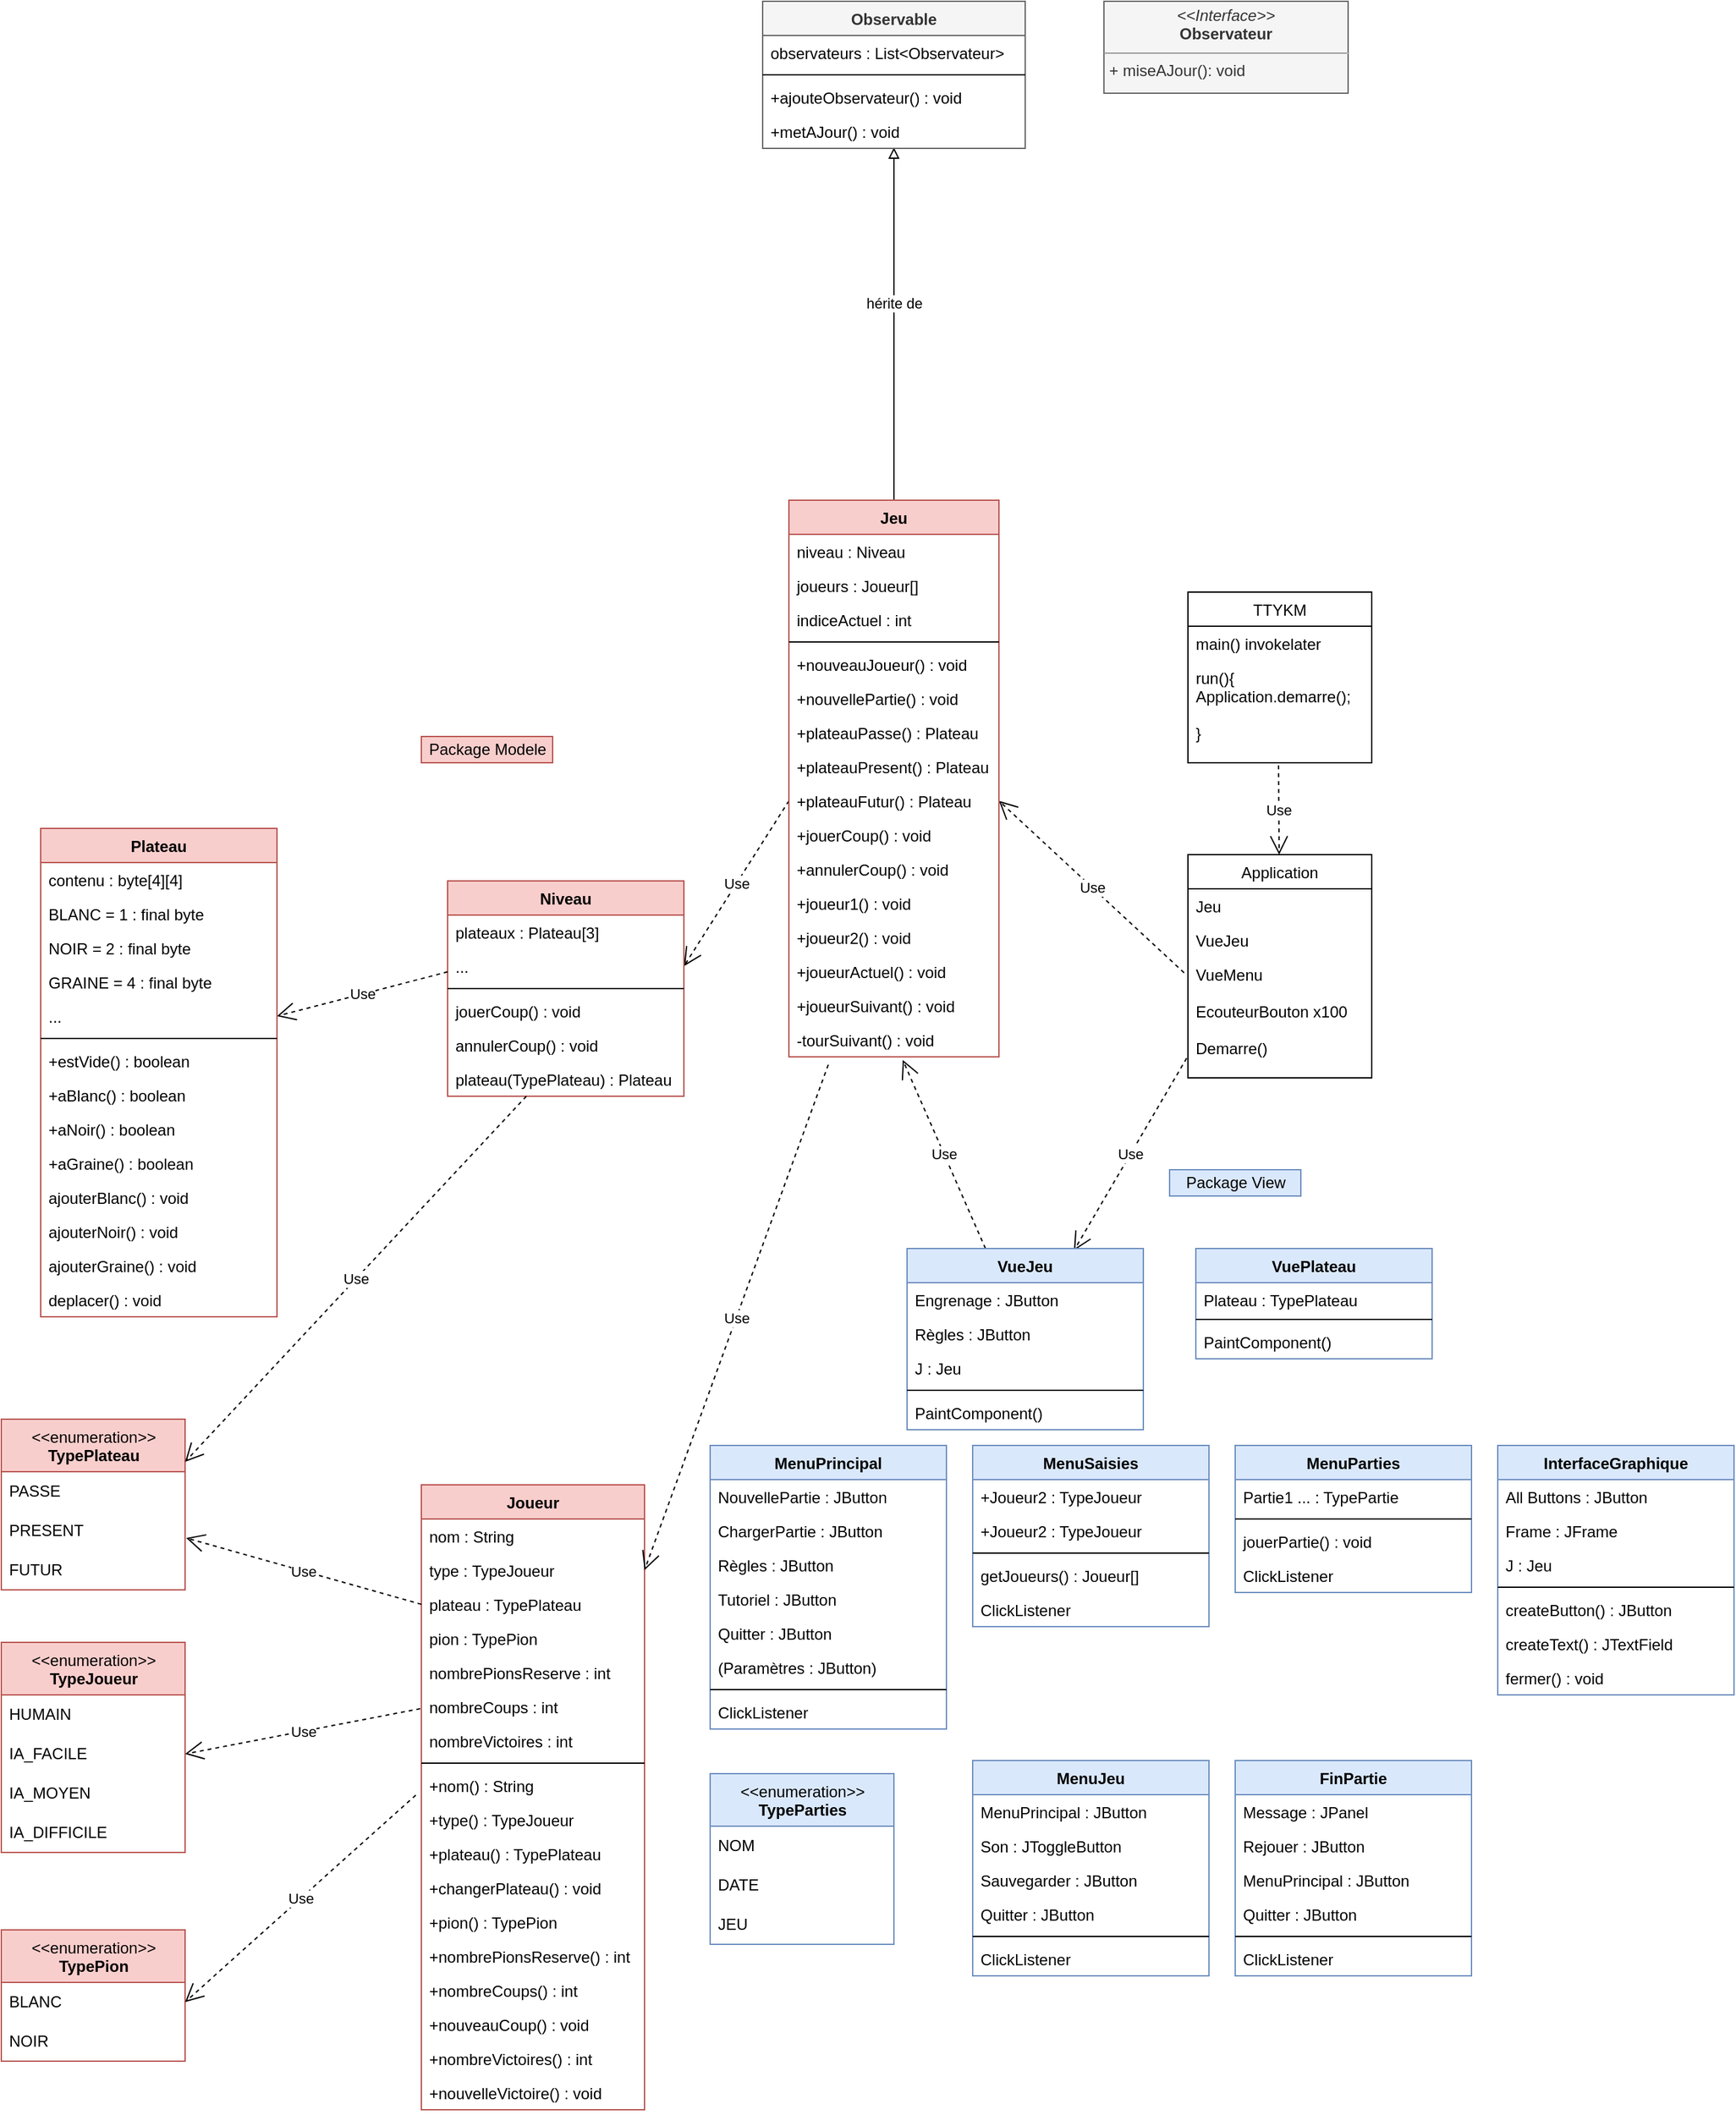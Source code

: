 <mxfile version="18.0.0"><diagram id="j972vov2_iMdBiqsfXoL" name="Page-1"><mxGraphModel dx="2249" dy="1930" grid="1" gridSize="10" guides="1" tooltips="1" connect="1" arrows="1" fold="1" page="1" pageScale="1" pageWidth="827" pageHeight="1169" math="0" shadow="0"><root><mxCell id="0"/><mxCell id="1" parent="0"/><mxCell id="2VW41L5dU2ifAOnHK4PD-1" value="TTYKM" style="swimlane;fontStyle=0;childLayout=stackLayout;horizontal=1;startSize=26;fillColor=none;horizontalStack=0;resizeParent=1;resizeParentMax=0;resizeLast=0;collapsible=1;marginBottom=0;" vertex="1" parent="1"><mxGeometry x="344" y="50" width="140" height="130" as="geometry"/></mxCell><mxCell id="2VW41L5dU2ifAOnHK4PD-2" value="main() invokelater" style="text;strokeColor=none;fillColor=none;align=left;verticalAlign=top;spacingLeft=4;spacingRight=4;overflow=hidden;rotatable=0;points=[[0,0.5],[1,0.5]];portConstraint=eastwest;" vertex="1" parent="2VW41L5dU2ifAOnHK4PD-1"><mxGeometry y="26" width="140" height="26" as="geometry"/></mxCell><mxCell id="2VW41L5dU2ifAOnHK4PD-3" value="run(){&#xA;Application.demarre();&#xA;&#xA;}" style="text;strokeColor=none;fillColor=none;align=left;verticalAlign=top;spacingLeft=4;spacingRight=4;overflow=hidden;rotatable=0;points=[[0,0.5],[1,0.5]];portConstraint=eastwest;" vertex="1" parent="2VW41L5dU2ifAOnHK4PD-1"><mxGeometry y="52" width="140" height="78" as="geometry"/></mxCell><mxCell id="2VW41L5dU2ifAOnHK4PD-4" value="Use" style="endArrow=open;endSize=12;dashed=1;html=1;rounded=0;exitX=0.493;exitY=1.026;exitDx=0;exitDy=0;exitPerimeter=0;" edge="1" parent="1" source="2VW41L5dU2ifAOnHK4PD-3" target="2VW41L5dU2ifAOnHK4PD-5"><mxGeometry width="160" relative="1" as="geometry"><mxPoint x="330" y="400" as="sourcePoint"/><mxPoint x="413" y="240" as="targetPoint"/></mxGeometry></mxCell><mxCell id="2VW41L5dU2ifAOnHK4PD-5" value="Application" style="swimlane;fontStyle=0;childLayout=stackLayout;horizontal=1;startSize=26;fillColor=none;horizontalStack=0;resizeParent=1;resizeParentMax=0;resizeLast=0;collapsible=1;marginBottom=0;" vertex="1" parent="1"><mxGeometry x="344" y="250" width="140" height="170" as="geometry"/></mxCell><mxCell id="2VW41L5dU2ifAOnHK4PD-6" value="Jeu" style="text;strokeColor=none;fillColor=none;align=left;verticalAlign=top;spacingLeft=4;spacingRight=4;overflow=hidden;rotatable=0;points=[[0,0.5],[1,0.5]];portConstraint=eastwest;" vertex="1" parent="2VW41L5dU2ifAOnHK4PD-5"><mxGeometry y="26" width="140" height="26" as="geometry"/></mxCell><mxCell id="2VW41L5dU2ifAOnHK4PD-7" value="VueJeu" style="text;strokeColor=none;fillColor=none;align=left;verticalAlign=top;spacingLeft=4;spacingRight=4;overflow=hidden;rotatable=0;points=[[0,0.5],[1,0.5]];portConstraint=eastwest;" vertex="1" parent="2VW41L5dU2ifAOnHK4PD-5"><mxGeometry y="52" width="140" height="26" as="geometry"/></mxCell><mxCell id="2VW41L5dU2ifAOnHK4PD-8" value="VueMenu&#xA;&#xA;EcouteurBouton x100&#xA;&#xA;Demarre()&#xA;" style="text;strokeColor=none;fillColor=none;align=left;verticalAlign=top;spacingLeft=4;spacingRight=4;overflow=hidden;rotatable=0;points=[[0,0.5],[1,0.5]];portConstraint=eastwest;" vertex="1" parent="2VW41L5dU2ifAOnHK4PD-5"><mxGeometry y="78" width="140" height="92" as="geometry"/></mxCell><mxCell id="2VW41L5dU2ifAOnHK4PD-9" value="Use" style="endArrow=open;endSize=12;dashed=1;html=1;rounded=0;exitX=-0.021;exitY=0.13;exitDx=0;exitDy=0;exitPerimeter=0;entryX=1;entryY=0.5;entryDx=0;entryDy=0;" edge="1" parent="1" source="2VW41L5dU2ifAOnHK4PD-8" target="2VW41L5dU2ifAOnHK4PD-42"><mxGeometry width="160" relative="1" as="geometry"><mxPoint x="330" y="400" as="sourcePoint"/><mxPoint x="210" y="331.512" as="targetPoint"/></mxGeometry></mxCell><mxCell id="2VW41L5dU2ifAOnHK4PD-14" value="Use" style="endArrow=open;endSize=12;dashed=1;html=1;rounded=0;exitX=-0.007;exitY=0.837;exitDx=0;exitDy=0;exitPerimeter=0;entryX=0.706;entryY=0.012;entryDx=0;entryDy=0;entryPerimeter=0;" edge="1" parent="1" source="2VW41L5dU2ifAOnHK4PD-8" target="2VW41L5dU2ifAOnHK4PD-109"><mxGeometry width="160" relative="1" as="geometry"><mxPoint x="330" y="430" as="sourcePoint"/><mxPoint x="270" y="580" as="targetPoint"/></mxGeometry></mxCell><mxCell id="2VW41L5dU2ifAOnHK4PD-15" value="Use" style="endArrow=open;endSize=12;dashed=1;html=1;rounded=0;entryX=0.542;entryY=1.09;entryDx=0;entryDy=0;entryPerimeter=0;" edge="1" parent="1" source="2VW41L5dU2ifAOnHK4PD-109" target="2VW41L5dU2ifAOnHK4PD-49"><mxGeometry width="160" relative="1" as="geometry"><mxPoint x="200" y="580" as="sourcePoint"/><mxPoint x="140.98" y="436.068" as="targetPoint"/></mxGeometry></mxCell><mxCell id="2VW41L5dU2ifAOnHK4PD-23" value="Use" style="endArrow=open;endSize=12;dashed=1;html=1;rounded=0;exitX=0;exitY=0.5;exitDx=0;exitDy=0;entryX=1;entryY=0.5;entryDx=0;entryDy=0;" edge="1" parent="1" source="2VW41L5dU2ifAOnHK4PD-42" target="2VW41L5dU2ifAOnHK4PD-26"><mxGeometry width="160" relative="1" as="geometry"><mxPoint x="70.0" y="339.41" as="sourcePoint"/><mxPoint x="-61.06" y="339.436" as="targetPoint"/></mxGeometry></mxCell><mxCell id="2VW41L5dU2ifAOnHK4PD-24" value="Niveau" style="swimlane;fontStyle=1;align=center;verticalAlign=top;childLayout=stackLayout;horizontal=1;startSize=26;horizontalStack=0;resizeParent=1;resizeParentMax=0;resizeLast=0;collapsible=1;marginBottom=0;fillColor=#f8cecc;strokeColor=#b85450;" vertex="1" parent="1"><mxGeometry x="-220" y="270" width="180" height="164" as="geometry"/></mxCell><mxCell id="2VW41L5dU2ifAOnHK4PD-25" value="plateaux : Plateau[3]" style="text;strokeColor=none;fillColor=none;align=left;verticalAlign=top;spacingLeft=4;spacingRight=4;overflow=hidden;rotatable=0;points=[[0,0.5],[1,0.5]];portConstraint=eastwest;" vertex="1" parent="2VW41L5dU2ifAOnHK4PD-24"><mxGeometry y="26" width="180" height="26" as="geometry"/></mxCell><mxCell id="2VW41L5dU2ifAOnHK4PD-26" value="..." style="text;strokeColor=none;fillColor=none;align=left;verticalAlign=top;spacingLeft=4;spacingRight=4;overflow=hidden;rotatable=0;points=[[0,0.5],[1,0.5]];portConstraint=eastwest;" vertex="1" parent="2VW41L5dU2ifAOnHK4PD-24"><mxGeometry y="52" width="180" height="26" as="geometry"/></mxCell><mxCell id="2VW41L5dU2ifAOnHK4PD-27" value="" style="line;strokeWidth=1;fillColor=none;align=left;verticalAlign=middle;spacingTop=-1;spacingLeft=3;spacingRight=3;rotatable=0;labelPosition=right;points=[];portConstraint=eastwest;" vertex="1" parent="2VW41L5dU2ifAOnHK4PD-24"><mxGeometry y="78" width="180" height="8" as="geometry"/></mxCell><mxCell id="2VW41L5dU2ifAOnHK4PD-28" value="jouerCoup() : void" style="text;strokeColor=none;fillColor=none;align=left;verticalAlign=top;spacingLeft=4;spacingRight=4;overflow=hidden;rotatable=0;points=[[0,0.5],[1,0.5]];portConstraint=eastwest;" vertex="1" parent="2VW41L5dU2ifAOnHK4PD-24"><mxGeometry y="86" width="180" height="26" as="geometry"/></mxCell><mxCell id="2VW41L5dU2ifAOnHK4PD-29" value="annulerCoup() : void" style="text;strokeColor=none;fillColor=none;align=left;verticalAlign=top;spacingLeft=4;spacingRight=4;overflow=hidden;rotatable=0;points=[[0,0.5],[1,0.5]];portConstraint=eastwest;" vertex="1" parent="2VW41L5dU2ifAOnHK4PD-24"><mxGeometry y="112" width="180" height="26" as="geometry"/></mxCell><mxCell id="2VW41L5dU2ifAOnHK4PD-30" value="plateau(TypePlateau) : Plateau" style="text;strokeColor=none;fillColor=none;align=left;verticalAlign=top;spacingLeft=4;spacingRight=4;overflow=hidden;rotatable=0;points=[[0,0.5],[1,0.5]];portConstraint=eastwest;" vertex="1" parent="2VW41L5dU2ifAOnHK4PD-24"><mxGeometry y="138" width="180" height="26" as="geometry"/></mxCell><mxCell id="2VW41L5dU2ifAOnHK4PD-31" style="edgeStyle=orthogonalEdgeStyle;rounded=0;orthogonalLoop=1;jettySize=auto;html=1;entryX=0.5;entryY=0.974;entryDx=0;entryDy=0;entryPerimeter=0;endArrow=block;endFill=0;strokeWidth=1;" edge="1" parent="1" source="2VW41L5dU2ifAOnHK4PD-33" target="2VW41L5dU2ifAOnHK4PD-103"><mxGeometry relative="1" as="geometry"/></mxCell><mxCell id="2VW41L5dU2ifAOnHK4PD-32" value="hérite de" style="edgeLabel;html=1;align=center;verticalAlign=middle;resizable=0;points=[];" vertex="1" connectable="0" parent="2VW41L5dU2ifAOnHK4PD-31"><mxGeometry x="0.429" y="-2" relative="1" as="geometry"><mxPoint x="-2" y="42" as="offset"/></mxGeometry></mxCell><mxCell id="2VW41L5dU2ifAOnHK4PD-33" value="Jeu" style="swimlane;fontStyle=1;align=center;verticalAlign=top;childLayout=stackLayout;horizontal=1;startSize=26;horizontalStack=0;resizeParent=1;resizeParentMax=0;resizeLast=0;collapsible=1;marginBottom=0;fillColor=#f8cecc;strokeColor=#b85450;" vertex="1" parent="1"><mxGeometry x="40" y="-20" width="160" height="424" as="geometry"/></mxCell><mxCell id="2VW41L5dU2ifAOnHK4PD-34" value="niveau : Niveau" style="text;strokeColor=none;fillColor=none;align=left;verticalAlign=top;spacingLeft=4;spacingRight=4;overflow=hidden;rotatable=0;points=[[0,0.5],[1,0.5]];portConstraint=eastwest;" vertex="1" parent="2VW41L5dU2ifAOnHK4PD-33"><mxGeometry y="26" width="160" height="26" as="geometry"/></mxCell><mxCell id="2VW41L5dU2ifAOnHK4PD-35" value="joueurs : Joueur[]" style="text;strokeColor=none;fillColor=none;align=left;verticalAlign=top;spacingLeft=4;spacingRight=4;overflow=hidden;rotatable=0;points=[[0,0.5],[1,0.5]];portConstraint=eastwest;" vertex="1" parent="2VW41L5dU2ifAOnHK4PD-33"><mxGeometry y="52" width="160" height="26" as="geometry"/></mxCell><mxCell id="2VW41L5dU2ifAOnHK4PD-36" value="indiceActuel : int" style="text;strokeColor=none;fillColor=none;align=left;verticalAlign=top;spacingLeft=4;spacingRight=4;overflow=hidden;rotatable=0;points=[[0,0.5],[1,0.5]];portConstraint=eastwest;" vertex="1" parent="2VW41L5dU2ifAOnHK4PD-33"><mxGeometry y="78" width="160" height="26" as="geometry"/></mxCell><mxCell id="2VW41L5dU2ifAOnHK4PD-37" value="" style="line;strokeWidth=1;fillColor=none;align=left;verticalAlign=middle;spacingTop=-1;spacingLeft=3;spacingRight=3;rotatable=0;labelPosition=right;points=[];portConstraint=eastwest;" vertex="1" parent="2VW41L5dU2ifAOnHK4PD-33"><mxGeometry y="104" width="160" height="8" as="geometry"/></mxCell><mxCell id="2VW41L5dU2ifAOnHK4PD-38" value="+nouveauJoueur() : void" style="text;strokeColor=none;fillColor=none;align=left;verticalAlign=top;spacingLeft=4;spacingRight=4;overflow=hidden;rotatable=0;points=[[0,0.5],[1,0.5]];portConstraint=eastwest;" vertex="1" parent="2VW41L5dU2ifAOnHK4PD-33"><mxGeometry y="112" width="160" height="26" as="geometry"/></mxCell><mxCell id="2VW41L5dU2ifAOnHK4PD-39" value="+nouvellePartie() : void" style="text;strokeColor=none;fillColor=none;align=left;verticalAlign=top;spacingLeft=4;spacingRight=4;overflow=hidden;rotatable=0;points=[[0,0.5],[1,0.5]];portConstraint=eastwest;" vertex="1" parent="2VW41L5dU2ifAOnHK4PD-33"><mxGeometry y="138" width="160" height="26" as="geometry"/></mxCell><mxCell id="2VW41L5dU2ifAOnHK4PD-40" value="+plateauPasse() : Plateau" style="text;strokeColor=none;fillColor=none;align=left;verticalAlign=top;spacingLeft=4;spacingRight=4;overflow=hidden;rotatable=0;points=[[0,0.5],[1,0.5]];portConstraint=eastwest;" vertex="1" parent="2VW41L5dU2ifAOnHK4PD-33"><mxGeometry y="164" width="160" height="26" as="geometry"/></mxCell><mxCell id="2VW41L5dU2ifAOnHK4PD-41" value="+plateauPresent() : Plateau" style="text;strokeColor=none;fillColor=none;align=left;verticalAlign=top;spacingLeft=4;spacingRight=4;overflow=hidden;rotatable=0;points=[[0,0.5],[1,0.5]];portConstraint=eastwest;" vertex="1" parent="2VW41L5dU2ifAOnHK4PD-33"><mxGeometry y="190" width="160" height="26" as="geometry"/></mxCell><mxCell id="2VW41L5dU2ifAOnHK4PD-42" value="+plateauFutur() : Plateau" style="text;strokeColor=none;fillColor=none;align=left;verticalAlign=top;spacingLeft=4;spacingRight=4;overflow=hidden;rotatable=0;points=[[0,0.5],[1,0.5]];portConstraint=eastwest;" vertex="1" parent="2VW41L5dU2ifAOnHK4PD-33"><mxGeometry y="216" width="160" height="26" as="geometry"/></mxCell><mxCell id="2VW41L5dU2ifAOnHK4PD-43" value="+jouerCoup() : void" style="text;strokeColor=none;fillColor=none;align=left;verticalAlign=top;spacingLeft=4;spacingRight=4;overflow=hidden;rotatable=0;points=[[0,0.5],[1,0.5]];portConstraint=eastwest;" vertex="1" parent="2VW41L5dU2ifAOnHK4PD-33"><mxGeometry y="242" width="160" height="26" as="geometry"/></mxCell><mxCell id="2VW41L5dU2ifAOnHK4PD-44" value="+annulerCoup() : void" style="text;strokeColor=none;fillColor=none;align=left;verticalAlign=top;spacingLeft=4;spacingRight=4;overflow=hidden;rotatable=0;points=[[0,0.5],[1,0.5]];portConstraint=eastwest;" vertex="1" parent="2VW41L5dU2ifAOnHK4PD-33"><mxGeometry y="268" width="160" height="26" as="geometry"/></mxCell><mxCell id="2VW41L5dU2ifAOnHK4PD-45" value="+joueur1() : void" style="text;strokeColor=none;fillColor=none;align=left;verticalAlign=top;spacingLeft=4;spacingRight=4;overflow=hidden;rotatable=0;points=[[0,0.5],[1,0.5]];portConstraint=eastwest;" vertex="1" parent="2VW41L5dU2ifAOnHK4PD-33"><mxGeometry y="294" width="160" height="26" as="geometry"/></mxCell><mxCell id="2VW41L5dU2ifAOnHK4PD-46" value="+joueur2() : void" style="text;strokeColor=none;fillColor=none;align=left;verticalAlign=top;spacingLeft=4;spacingRight=4;overflow=hidden;rotatable=0;points=[[0,0.5],[1,0.5]];portConstraint=eastwest;" vertex="1" parent="2VW41L5dU2ifAOnHK4PD-33"><mxGeometry y="320" width="160" height="26" as="geometry"/></mxCell><mxCell id="2VW41L5dU2ifAOnHK4PD-47" value="+joueurActuel() : void" style="text;strokeColor=none;fillColor=none;align=left;verticalAlign=top;spacingLeft=4;spacingRight=4;overflow=hidden;rotatable=0;points=[[0,0.5],[1,0.5]];portConstraint=eastwest;" vertex="1" parent="2VW41L5dU2ifAOnHK4PD-33"><mxGeometry y="346" width="160" height="26" as="geometry"/></mxCell><mxCell id="2VW41L5dU2ifAOnHK4PD-48" value="+joueurSuivant() : void" style="text;strokeColor=none;fillColor=none;align=left;verticalAlign=top;spacingLeft=4;spacingRight=4;overflow=hidden;rotatable=0;points=[[0,0.5],[1,0.5]];portConstraint=eastwest;" vertex="1" parent="2VW41L5dU2ifAOnHK4PD-33"><mxGeometry y="372" width="160" height="26" as="geometry"/></mxCell><mxCell id="2VW41L5dU2ifAOnHK4PD-49" value="-tourSuivant() : void" style="text;strokeColor=none;fillColor=none;align=left;verticalAlign=top;spacingLeft=4;spacingRight=4;overflow=hidden;rotatable=0;points=[[0,0.5],[1,0.5]];portConstraint=eastwest;" vertex="1" parent="2VW41L5dU2ifAOnHK4PD-33"><mxGeometry y="398" width="160" height="26" as="geometry"/></mxCell><mxCell id="2VW41L5dU2ifAOnHK4PD-50" value="Joueur" style="swimlane;fontStyle=1;align=center;verticalAlign=top;childLayout=stackLayout;horizontal=1;startSize=26;horizontalStack=0;resizeParent=1;resizeParentMax=0;resizeLast=0;collapsible=1;marginBottom=0;fillColor=#f8cecc;strokeColor=#b85450;" vertex="1" parent="1"><mxGeometry x="-240" y="730" width="170" height="476" as="geometry"/></mxCell><mxCell id="2VW41L5dU2ifAOnHK4PD-51" value="nom : String" style="text;strokeColor=none;fillColor=none;align=left;verticalAlign=top;spacingLeft=4;spacingRight=4;overflow=hidden;rotatable=0;points=[[0,0.5],[1,0.5]];portConstraint=eastwest;" vertex="1" parent="2VW41L5dU2ifAOnHK4PD-50"><mxGeometry y="26" width="170" height="26" as="geometry"/></mxCell><mxCell id="2VW41L5dU2ifAOnHK4PD-52" value="type : TypeJoueur" style="text;strokeColor=none;fillColor=none;align=left;verticalAlign=top;spacingLeft=4;spacingRight=4;overflow=hidden;rotatable=0;points=[[0,0.5],[1,0.5]];portConstraint=eastwest;" vertex="1" parent="2VW41L5dU2ifAOnHK4PD-50"><mxGeometry y="52" width="170" height="26" as="geometry"/></mxCell><mxCell id="2VW41L5dU2ifAOnHK4PD-53" value="plateau : TypePlateau" style="text;strokeColor=none;fillColor=none;align=left;verticalAlign=top;spacingLeft=4;spacingRight=4;overflow=hidden;rotatable=0;points=[[0,0.5],[1,0.5]];portConstraint=eastwest;" vertex="1" parent="2VW41L5dU2ifAOnHK4PD-50"><mxGeometry y="78" width="170" height="26" as="geometry"/></mxCell><mxCell id="2VW41L5dU2ifAOnHK4PD-54" value="pion : TypePion" style="text;strokeColor=none;fillColor=none;align=left;verticalAlign=top;spacingLeft=4;spacingRight=4;overflow=hidden;rotatable=0;points=[[0,0.5],[1,0.5]];portConstraint=eastwest;" vertex="1" parent="2VW41L5dU2ifAOnHK4PD-50"><mxGeometry y="104" width="170" height="26" as="geometry"/></mxCell><mxCell id="2VW41L5dU2ifAOnHK4PD-55" value="nombrePionsReserve : int" style="text;strokeColor=none;fillColor=none;align=left;verticalAlign=top;spacingLeft=4;spacingRight=4;overflow=hidden;rotatable=0;points=[[0,0.5],[1,0.5]];portConstraint=eastwest;" vertex="1" parent="2VW41L5dU2ifAOnHK4PD-50"><mxGeometry y="130" width="170" height="26" as="geometry"/></mxCell><mxCell id="2VW41L5dU2ifAOnHK4PD-56" value="nombreCoups : int" style="text;strokeColor=none;fillColor=none;align=left;verticalAlign=top;spacingLeft=4;spacingRight=4;overflow=hidden;rotatable=0;points=[[0,0.5],[1,0.5]];portConstraint=eastwest;" vertex="1" parent="2VW41L5dU2ifAOnHK4PD-50"><mxGeometry y="156" width="170" height="26" as="geometry"/></mxCell><mxCell id="2VW41L5dU2ifAOnHK4PD-57" value="nombreVictoires : int" style="text;strokeColor=none;fillColor=none;align=left;verticalAlign=top;spacingLeft=4;spacingRight=4;overflow=hidden;rotatable=0;points=[[0,0.5],[1,0.5]];portConstraint=eastwest;" vertex="1" parent="2VW41L5dU2ifAOnHK4PD-50"><mxGeometry y="182" width="170" height="26" as="geometry"/></mxCell><mxCell id="2VW41L5dU2ifAOnHK4PD-58" value="" style="line;strokeWidth=1;fillColor=none;align=left;verticalAlign=middle;spacingTop=-1;spacingLeft=3;spacingRight=3;rotatable=0;labelPosition=right;points=[];portConstraint=eastwest;" vertex="1" parent="2VW41L5dU2ifAOnHK4PD-50"><mxGeometry y="208" width="170" height="8" as="geometry"/></mxCell><mxCell id="2VW41L5dU2ifAOnHK4PD-59" value="+nom() : String" style="text;strokeColor=none;fillColor=none;align=left;verticalAlign=top;spacingLeft=4;spacingRight=4;overflow=hidden;rotatable=0;points=[[0,0.5],[1,0.5]];portConstraint=eastwest;" vertex="1" parent="2VW41L5dU2ifAOnHK4PD-50"><mxGeometry y="216" width="170" height="26" as="geometry"/></mxCell><mxCell id="2VW41L5dU2ifAOnHK4PD-60" value="+type() : TypeJoueur" style="text;strokeColor=none;fillColor=none;align=left;verticalAlign=top;spacingLeft=4;spacingRight=4;overflow=hidden;rotatable=0;points=[[0,0.5],[1,0.5]];portConstraint=eastwest;" vertex="1" parent="2VW41L5dU2ifAOnHK4PD-50"><mxGeometry y="242" width="170" height="26" as="geometry"/></mxCell><mxCell id="2VW41L5dU2ifAOnHK4PD-61" value="+plateau() : TypePlateau" style="text;strokeColor=none;fillColor=none;align=left;verticalAlign=top;spacingLeft=4;spacingRight=4;overflow=hidden;rotatable=0;points=[[0,0.5],[1,0.5]];portConstraint=eastwest;" vertex="1" parent="2VW41L5dU2ifAOnHK4PD-50"><mxGeometry y="268" width="170" height="26" as="geometry"/></mxCell><mxCell id="2VW41L5dU2ifAOnHK4PD-62" value="+changerPlateau() : void" style="text;strokeColor=none;fillColor=none;align=left;verticalAlign=top;spacingLeft=4;spacingRight=4;overflow=hidden;rotatable=0;points=[[0,0.5],[1,0.5]];portConstraint=eastwest;" vertex="1" parent="2VW41L5dU2ifAOnHK4PD-50"><mxGeometry y="294" width="170" height="26" as="geometry"/></mxCell><mxCell id="2VW41L5dU2ifAOnHK4PD-63" value="+pion() : TypePion" style="text;strokeColor=none;fillColor=none;align=left;verticalAlign=top;spacingLeft=4;spacingRight=4;overflow=hidden;rotatable=0;points=[[0,0.5],[1,0.5]];portConstraint=eastwest;" vertex="1" parent="2VW41L5dU2ifAOnHK4PD-50"><mxGeometry y="320" width="170" height="26" as="geometry"/></mxCell><mxCell id="2VW41L5dU2ifAOnHK4PD-64" value="+nombrePionsReserve() : int" style="text;strokeColor=none;fillColor=none;align=left;verticalAlign=top;spacingLeft=4;spacingRight=4;overflow=hidden;rotatable=0;points=[[0,0.5],[1,0.5]];portConstraint=eastwest;" vertex="1" parent="2VW41L5dU2ifAOnHK4PD-50"><mxGeometry y="346" width="170" height="26" as="geometry"/></mxCell><mxCell id="2VW41L5dU2ifAOnHK4PD-65" value="+nombreCoups() : int" style="text;strokeColor=none;fillColor=none;align=left;verticalAlign=top;spacingLeft=4;spacingRight=4;overflow=hidden;rotatable=0;points=[[0,0.5],[1,0.5]];portConstraint=eastwest;" vertex="1" parent="2VW41L5dU2ifAOnHK4PD-50"><mxGeometry y="372" width="170" height="26" as="geometry"/></mxCell><mxCell id="2VW41L5dU2ifAOnHK4PD-66" value="+nouveauCoup() : void" style="text;strokeColor=none;fillColor=none;align=left;verticalAlign=top;spacingLeft=4;spacingRight=4;overflow=hidden;rotatable=0;points=[[0,0.5],[1,0.5]];portConstraint=eastwest;" vertex="1" parent="2VW41L5dU2ifAOnHK4PD-50"><mxGeometry y="398" width="170" height="26" as="geometry"/></mxCell><mxCell id="2VW41L5dU2ifAOnHK4PD-67" value="+nombreVictoires() : int" style="text;strokeColor=none;fillColor=none;align=left;verticalAlign=top;spacingLeft=4;spacingRight=4;overflow=hidden;rotatable=0;points=[[0,0.5],[1,0.5]];portConstraint=eastwest;" vertex="1" parent="2VW41L5dU2ifAOnHK4PD-50"><mxGeometry y="424" width="170" height="26" as="geometry"/></mxCell><mxCell id="2VW41L5dU2ifAOnHK4PD-68" value="+nouvelleVictoire() : void" style="text;strokeColor=none;fillColor=none;align=left;verticalAlign=top;spacingLeft=4;spacingRight=4;overflow=hidden;rotatable=0;points=[[0,0.5],[1,0.5]];portConstraint=eastwest;" vertex="1" parent="2VW41L5dU2ifAOnHK4PD-50"><mxGeometry y="450" width="170" height="26" as="geometry"/></mxCell><mxCell id="2VW41L5dU2ifAOnHK4PD-69" value="Use" style="endArrow=open;endSize=12;dashed=1;html=1;rounded=0;exitX=-0.021;exitY=0.13;exitDx=0;exitDy=0;exitPerimeter=0;entryX=1;entryY=0.5;entryDx=0;entryDy=0;" edge="1" parent="1" target="2VW41L5dU2ifAOnHK4PD-75"><mxGeometry width="160" relative="1" as="geometry"><mxPoint x="-220" y="339.29" as="sourcePoint"/><mxPoint x="-351.06" y="339.316" as="targetPoint"/></mxGeometry></mxCell><mxCell id="2VW41L5dU2ifAOnHK4PD-70" value="Plateau" style="swimlane;fontStyle=1;align=center;verticalAlign=top;childLayout=stackLayout;horizontal=1;startSize=26;horizontalStack=0;resizeParent=1;resizeParentMax=0;resizeLast=0;collapsible=1;marginBottom=0;fillColor=#f8cecc;strokeColor=#b85450;" vertex="1" parent="1"><mxGeometry x="-530" y="230" width="180" height="372" as="geometry"/></mxCell><mxCell id="2VW41L5dU2ifAOnHK4PD-71" value="contenu : byte[4][4]" style="text;strokeColor=none;fillColor=none;align=left;verticalAlign=top;spacingLeft=4;spacingRight=4;overflow=hidden;rotatable=0;points=[[0,0.5],[1,0.5]];portConstraint=eastwest;" vertex="1" parent="2VW41L5dU2ifAOnHK4PD-70"><mxGeometry y="26" width="180" height="26" as="geometry"/></mxCell><mxCell id="2VW41L5dU2ifAOnHK4PD-72" value="BLANC = 1 : final byte" style="text;strokeColor=none;fillColor=none;align=left;verticalAlign=top;spacingLeft=4;spacingRight=4;overflow=hidden;rotatable=0;points=[[0,0.5],[1,0.5]];portConstraint=eastwest;" vertex="1" parent="2VW41L5dU2ifAOnHK4PD-70"><mxGeometry y="52" width="180" height="26" as="geometry"/></mxCell><mxCell id="2VW41L5dU2ifAOnHK4PD-73" value="NOIR = 2 : final byte" style="text;strokeColor=none;fillColor=none;align=left;verticalAlign=top;spacingLeft=4;spacingRight=4;overflow=hidden;rotatable=0;points=[[0,0.5],[1,0.5]];portConstraint=eastwest;" vertex="1" parent="2VW41L5dU2ifAOnHK4PD-70"><mxGeometry y="78" width="180" height="26" as="geometry"/></mxCell><mxCell id="2VW41L5dU2ifAOnHK4PD-74" value="GRAINE = 4 : final byte" style="text;strokeColor=none;fillColor=none;align=left;verticalAlign=top;spacingLeft=4;spacingRight=4;overflow=hidden;rotatable=0;points=[[0,0.5],[1,0.5]];portConstraint=eastwest;" vertex="1" parent="2VW41L5dU2ifAOnHK4PD-70"><mxGeometry y="104" width="180" height="26" as="geometry"/></mxCell><mxCell id="2VW41L5dU2ifAOnHK4PD-75" value="..." style="text;strokeColor=none;fillColor=none;align=left;verticalAlign=top;spacingLeft=4;spacingRight=4;overflow=hidden;rotatable=0;points=[[0,0.5],[1,0.5]];portConstraint=eastwest;" vertex="1" parent="2VW41L5dU2ifAOnHK4PD-70"><mxGeometry y="130" width="180" height="26" as="geometry"/></mxCell><mxCell id="2VW41L5dU2ifAOnHK4PD-76" value="" style="line;strokeWidth=1;fillColor=none;align=left;verticalAlign=middle;spacingTop=-1;spacingLeft=3;spacingRight=3;rotatable=0;labelPosition=right;points=[];portConstraint=eastwest;" vertex="1" parent="2VW41L5dU2ifAOnHK4PD-70"><mxGeometry y="156" width="180" height="8" as="geometry"/></mxCell><mxCell id="2VW41L5dU2ifAOnHK4PD-77" value="+estVide() : boolean" style="text;strokeColor=none;fillColor=none;align=left;verticalAlign=top;spacingLeft=4;spacingRight=4;overflow=hidden;rotatable=0;points=[[0,0.5],[1,0.5]];portConstraint=eastwest;" vertex="1" parent="2VW41L5dU2ifAOnHK4PD-70"><mxGeometry y="164" width="180" height="26" as="geometry"/></mxCell><mxCell id="2VW41L5dU2ifAOnHK4PD-78" value="+aBlanc() : boolean" style="text;strokeColor=none;fillColor=none;align=left;verticalAlign=top;spacingLeft=4;spacingRight=4;overflow=hidden;rotatable=0;points=[[0,0.5],[1,0.5]];portConstraint=eastwest;" vertex="1" parent="2VW41L5dU2ifAOnHK4PD-70"><mxGeometry y="190" width="180" height="26" as="geometry"/></mxCell><mxCell id="2VW41L5dU2ifAOnHK4PD-79" value="+aNoir() : boolean" style="text;strokeColor=none;fillColor=none;align=left;verticalAlign=top;spacingLeft=4;spacingRight=4;overflow=hidden;rotatable=0;points=[[0,0.5],[1,0.5]];portConstraint=eastwest;" vertex="1" parent="2VW41L5dU2ifAOnHK4PD-70"><mxGeometry y="216" width="180" height="26" as="geometry"/></mxCell><mxCell id="2VW41L5dU2ifAOnHK4PD-80" value="+aGraine() : boolean" style="text;strokeColor=none;fillColor=none;align=left;verticalAlign=top;spacingLeft=4;spacingRight=4;overflow=hidden;rotatable=0;points=[[0,0.5],[1,0.5]];portConstraint=eastwest;" vertex="1" parent="2VW41L5dU2ifAOnHK4PD-70"><mxGeometry y="242" width="180" height="26" as="geometry"/></mxCell><mxCell id="2VW41L5dU2ifAOnHK4PD-81" value="ajouterBlanc() : void" style="text;strokeColor=none;fillColor=none;align=left;verticalAlign=top;spacingLeft=4;spacingRight=4;overflow=hidden;rotatable=0;points=[[0,0.5],[1,0.5]];portConstraint=eastwest;" vertex="1" parent="2VW41L5dU2ifAOnHK4PD-70"><mxGeometry y="268" width="180" height="26" as="geometry"/></mxCell><mxCell id="2VW41L5dU2ifAOnHK4PD-82" value="ajouterNoir() : void" style="text;strokeColor=none;fillColor=none;align=left;verticalAlign=top;spacingLeft=4;spacingRight=4;overflow=hidden;rotatable=0;points=[[0,0.5],[1,0.5]];portConstraint=eastwest;" vertex="1" parent="2VW41L5dU2ifAOnHK4PD-70"><mxGeometry y="294" width="180" height="26" as="geometry"/></mxCell><mxCell id="2VW41L5dU2ifAOnHK4PD-83" value="ajouterGraine() : void" style="text;strokeColor=none;fillColor=none;align=left;verticalAlign=top;spacingLeft=4;spacingRight=4;overflow=hidden;rotatable=0;points=[[0,0.5],[1,0.5]];portConstraint=eastwest;" vertex="1" parent="2VW41L5dU2ifAOnHK4PD-70"><mxGeometry y="320" width="180" height="26" as="geometry"/></mxCell><mxCell id="2VW41L5dU2ifAOnHK4PD-84" value="deplacer() : void" style="text;strokeColor=none;fillColor=none;align=left;verticalAlign=top;spacingLeft=4;spacingRight=4;overflow=hidden;rotatable=0;points=[[0,0.5],[1,0.5]];portConstraint=eastwest;" vertex="1" parent="2VW41L5dU2ifAOnHK4PD-70"><mxGeometry y="346" width="180" height="26" as="geometry"/></mxCell><mxCell id="2VW41L5dU2ifAOnHK4PD-85" value="Package Modele" style="text;html=1;align=center;verticalAlign=middle;resizable=0;points=[];autosize=1;strokeColor=#b85450;fillColor=#f8cecc;" vertex="1" parent="1"><mxGeometry x="-240" y="160" width="100" height="20" as="geometry"/></mxCell><mxCell id="2VW41L5dU2ifAOnHK4PD-86" value="&amp;lt;&amp;lt;enumeration&amp;gt;&amp;gt;&lt;br&gt;&lt;b&gt;TypeJoueur&lt;/b&gt;" style="swimlane;fontStyle=0;align=center;verticalAlign=top;childLayout=stackLayout;horizontal=1;startSize=40;horizontalStack=0;resizeParent=1;resizeParentMax=0;resizeLast=0;collapsible=0;marginBottom=0;html=1;labelBackgroundColor=none;fillColor=#f8cecc;strokeColor=#b85450;" vertex="1" parent="1"><mxGeometry x="-560" y="850" width="140" height="160" as="geometry"/></mxCell><mxCell id="2VW41L5dU2ifAOnHK4PD-87" value="HUMAIN" style="text;html=1;strokeColor=none;fillColor=none;align=left;verticalAlign=middle;spacingLeft=4;spacingRight=4;overflow=hidden;rotatable=0;points=[[0,0.5],[1,0.5]];portConstraint=eastwest;labelBackgroundColor=none;opacity=10;" vertex="1" parent="2VW41L5dU2ifAOnHK4PD-86"><mxGeometry y="40" width="140" height="30" as="geometry"/></mxCell><mxCell id="2VW41L5dU2ifAOnHK4PD-88" value="IA_FACILE" style="text;html=1;strokeColor=none;fillColor=none;align=left;verticalAlign=middle;spacingLeft=4;spacingRight=4;overflow=hidden;rotatable=0;points=[[0,0.5],[1,0.5]];portConstraint=eastwest;labelBackgroundColor=none;opacity=10;" vertex="1" parent="2VW41L5dU2ifAOnHK4PD-86"><mxGeometry y="70" width="140" height="30" as="geometry"/></mxCell><mxCell id="2VW41L5dU2ifAOnHK4PD-89" value="IA_MOYEN" style="text;html=1;strokeColor=none;fillColor=none;align=left;verticalAlign=middle;spacingLeft=4;spacingRight=4;overflow=hidden;rotatable=0;points=[[0,0.5],[1,0.5]];portConstraint=eastwest;labelBackgroundColor=none;opacity=10;" vertex="1" parent="2VW41L5dU2ifAOnHK4PD-86"><mxGeometry y="100" width="140" height="30" as="geometry"/></mxCell><mxCell id="2VW41L5dU2ifAOnHK4PD-90" value="IA_DIFFICILE" style="text;html=1;strokeColor=none;fillColor=none;align=left;verticalAlign=middle;spacingLeft=4;spacingRight=4;overflow=hidden;rotatable=0;points=[[0,0.5],[1,0.5]];portConstraint=eastwest;labelBackgroundColor=none;opacity=10;" vertex="1" parent="2VW41L5dU2ifAOnHK4PD-86"><mxGeometry y="130" width="140" height="30" as="geometry"/></mxCell><mxCell id="2VW41L5dU2ifAOnHK4PD-91" value="&amp;lt;&amp;lt;enumeration&amp;gt;&amp;gt;&lt;br&gt;&lt;b&gt;TypePlateau&lt;/b&gt;" style="swimlane;fontStyle=0;align=center;verticalAlign=top;childLayout=stackLayout;horizontal=1;startSize=40;horizontalStack=0;resizeParent=1;resizeParentMax=0;resizeLast=0;collapsible=0;marginBottom=0;html=1;labelBackgroundColor=none;fillColor=#f8cecc;strokeColor=#b85450;" vertex="1" parent="1"><mxGeometry x="-560" y="680" width="140" height="130" as="geometry"/></mxCell><mxCell id="2VW41L5dU2ifAOnHK4PD-92" value="PASSE" style="text;html=1;strokeColor=none;fillColor=none;align=left;verticalAlign=middle;spacingLeft=4;spacingRight=4;overflow=hidden;rotatable=0;points=[[0,0.5],[1,0.5]];portConstraint=eastwest;labelBackgroundColor=none;opacity=10;" vertex="1" parent="2VW41L5dU2ifAOnHK4PD-91"><mxGeometry y="40" width="140" height="30" as="geometry"/></mxCell><mxCell id="2VW41L5dU2ifAOnHK4PD-93" value="PRESENT" style="text;html=1;strokeColor=none;fillColor=none;align=left;verticalAlign=middle;spacingLeft=4;spacingRight=4;overflow=hidden;rotatable=0;points=[[0,0.5],[1,0.5]];portConstraint=eastwest;labelBackgroundColor=none;opacity=10;" vertex="1" parent="2VW41L5dU2ifAOnHK4PD-91"><mxGeometry y="70" width="140" height="30" as="geometry"/></mxCell><mxCell id="2VW41L5dU2ifAOnHK4PD-94" value="FUTUR" style="text;html=1;strokeColor=none;fillColor=none;align=left;verticalAlign=middle;spacingLeft=4;spacingRight=4;overflow=hidden;rotatable=0;points=[[0,0.5],[1,0.5]];portConstraint=eastwest;labelBackgroundColor=none;opacity=10;" vertex="1" parent="2VW41L5dU2ifAOnHK4PD-91"><mxGeometry y="100" width="140" height="30" as="geometry"/></mxCell><mxCell id="2VW41L5dU2ifAOnHK4PD-95" value="&amp;lt;&amp;lt;enumeration&amp;gt;&amp;gt;&lt;br&gt;&lt;b&gt;TypePion&lt;/b&gt;" style="swimlane;fontStyle=0;align=center;verticalAlign=top;childLayout=stackLayout;horizontal=1;startSize=40;horizontalStack=0;resizeParent=1;resizeParentMax=0;resizeLast=0;collapsible=0;marginBottom=0;html=1;labelBackgroundColor=none;fillColor=#f8cecc;strokeColor=#b85450;" vertex="1" parent="1"><mxGeometry x="-560" y="1069" width="140" height="100" as="geometry"/></mxCell><mxCell id="2VW41L5dU2ifAOnHK4PD-96" value="BLANC" style="text;html=1;strokeColor=none;fillColor=none;align=left;verticalAlign=middle;spacingLeft=4;spacingRight=4;overflow=hidden;rotatable=0;points=[[0,0.5],[1,0.5]];portConstraint=eastwest;labelBackgroundColor=none;opacity=10;" vertex="1" parent="2VW41L5dU2ifAOnHK4PD-95"><mxGeometry y="40" width="140" height="30" as="geometry"/></mxCell><mxCell id="2VW41L5dU2ifAOnHK4PD-97" value="NOIR" style="text;html=1;strokeColor=none;fillColor=none;align=left;verticalAlign=middle;spacingLeft=4;spacingRight=4;overflow=hidden;rotatable=0;points=[[0,0.5],[1,0.5]];portConstraint=eastwest;labelBackgroundColor=none;opacity=10;" vertex="1" parent="2VW41L5dU2ifAOnHK4PD-95"><mxGeometry y="70" width="140" height="30" as="geometry"/></mxCell><mxCell id="2VW41L5dU2ifAOnHK4PD-98" value="Use" style="endArrow=open;endSize=12;dashed=1;html=1;rounded=0;exitX=-0.021;exitY=0.13;exitDx=0;exitDy=0;exitPerimeter=0;entryX=1;entryY=0.5;entryDx=0;entryDy=0;" edge="1" parent="1" target="2VW41L5dU2ifAOnHK4PD-52"><mxGeometry width="160" relative="1" as="geometry"><mxPoint x="70" y="410.0" as="sourcePoint"/><mxPoint x="-40" y="569.71" as="targetPoint"/></mxGeometry></mxCell><mxCell id="2VW41L5dU2ifAOnHK4PD-99" value="Observable" style="swimlane;fontStyle=1;align=center;verticalAlign=top;childLayout=stackLayout;horizontal=1;startSize=26;horizontalStack=0;resizeParent=1;resizeParentMax=0;resizeLast=0;collapsible=1;marginBottom=0;labelBackgroundColor=none;fillColor=#f5f5f5;strokeColor=#666666;fontColor=#333333;" vertex="1" parent="1"><mxGeometry x="20" y="-400" width="200" height="112" as="geometry"/></mxCell><mxCell id="2VW41L5dU2ifAOnHK4PD-100" value="observateurs : List&lt;Observateur&gt;" style="text;strokeColor=none;fillColor=none;align=left;verticalAlign=top;spacingLeft=4;spacingRight=4;overflow=hidden;rotatable=0;points=[[0,0.5],[1,0.5]];portConstraint=eastwest;labelBackgroundColor=none;" vertex="1" parent="2VW41L5dU2ifAOnHK4PD-99"><mxGeometry y="26" width="200" height="26" as="geometry"/></mxCell><mxCell id="2VW41L5dU2ifAOnHK4PD-101" value="" style="line;strokeWidth=1;fillColor=none;align=left;verticalAlign=middle;spacingTop=-1;spacingLeft=3;spacingRight=3;rotatable=0;labelPosition=right;points=[];portConstraint=eastwest;labelBackgroundColor=none;" vertex="1" parent="2VW41L5dU2ifAOnHK4PD-99"><mxGeometry y="52" width="200" height="8" as="geometry"/></mxCell><mxCell id="2VW41L5dU2ifAOnHK4PD-102" value="+ajouteObservateur() : void" style="text;strokeColor=none;fillColor=none;align=left;verticalAlign=top;spacingLeft=4;spacingRight=4;overflow=hidden;rotatable=0;points=[[0,0.5],[1,0.5]];portConstraint=eastwest;labelBackgroundColor=none;" vertex="1" parent="2VW41L5dU2ifAOnHK4PD-99"><mxGeometry y="60" width="200" height="26" as="geometry"/></mxCell><mxCell id="2VW41L5dU2ifAOnHK4PD-103" value="+metAJour() : void" style="text;strokeColor=none;fillColor=none;align=left;verticalAlign=top;spacingLeft=4;spacingRight=4;overflow=hidden;rotatable=0;points=[[0,0.5],[1,0.5]];portConstraint=eastwest;labelBackgroundColor=none;" vertex="1" parent="2VW41L5dU2ifAOnHK4PD-99"><mxGeometry y="86" width="200" height="26" as="geometry"/></mxCell><mxCell id="2VW41L5dU2ifAOnHK4PD-104" value="&lt;p style=&quot;margin: 0px ; margin-top: 4px ; text-align: center&quot;&gt;&lt;i&gt;&amp;lt;&amp;lt;Interface&amp;gt;&amp;gt;&lt;/i&gt;&lt;br&gt;&lt;b&gt;Observateur&lt;/b&gt;&lt;/p&gt;&lt;hr size=&quot;1&quot;&gt;&lt;p style=&quot;margin: 0px ; margin-left: 4px&quot;&gt;+ miseAJour(): void&lt;br&gt;&lt;/p&gt;" style="verticalAlign=top;align=left;overflow=fill;fontSize=12;fontFamily=Helvetica;html=1;labelBackgroundColor=none;fillColor=#f5f5f5;fontColor=#333333;strokeColor=#666666;" vertex="1" parent="1"><mxGeometry x="280" y="-400" width="186" height="70" as="geometry"/></mxCell><mxCell id="2VW41L5dU2ifAOnHK4PD-105" value="Use" style="endArrow=open;endSize=12;dashed=1;html=1;rounded=0;exitX=-0.025;exitY=0.782;exitDx=0;exitDy=0;exitPerimeter=0;entryX=1;entryY=0.5;entryDx=0;entryDy=0;" edge="1" parent="1" source="2VW41L5dU2ifAOnHK4PD-59" target="2VW41L5dU2ifAOnHK4PD-96"><mxGeometry width="160" relative="1" as="geometry"><mxPoint x="-270" y="720" as="sourcePoint"/><mxPoint x="-410" y="1105" as="targetPoint"/></mxGeometry></mxCell><mxCell id="2VW41L5dU2ifAOnHK4PD-106" value="Use" style="endArrow=open;endSize=12;dashed=1;html=1;rounded=0;exitX=0;exitY=0.5;exitDx=0;exitDy=0;entryX=1.006;entryY=0.683;entryDx=0;entryDy=0;entryPerimeter=0;" edge="1" parent="1" source="2VW41L5dU2ifAOnHK4PD-53" target="2VW41L5dU2ifAOnHK4PD-93"><mxGeometry width="160" relative="1" as="geometry"><mxPoint x="-244.25" y="811.332" as="sourcePoint"/><mxPoint x="-380" y="800" as="targetPoint"/></mxGeometry></mxCell><mxCell id="2VW41L5dU2ifAOnHK4PD-107" value="Use" style="endArrow=open;endSize=12;dashed=1;html=1;rounded=0;exitX=0;exitY=0.5;exitDx=0;exitDy=0;entryX=1;entryY=0.5;entryDx=0;entryDy=0;" edge="1" parent="1" target="2VW41L5dU2ifAOnHK4PD-88"><mxGeometry width="160" relative="1" as="geometry"><mxPoint x="-240.84" y="900.51" as="sourcePoint"/><mxPoint x="-420.0" y="850.0" as="targetPoint"/></mxGeometry></mxCell><mxCell id="2VW41L5dU2ifAOnHK4PD-108" value="Use" style="endArrow=open;endSize=12;dashed=1;html=1;rounded=0;exitX=-0.021;exitY=0.13;exitDx=0;exitDy=0;exitPerimeter=0;entryX=1;entryY=0.25;entryDx=0;entryDy=0;" edge="1" parent="1" target="2VW41L5dU2ifAOnHK4PD-91"><mxGeometry width="160" relative="1" as="geometry"><mxPoint x="-160" y="434.0" as="sourcePoint"/><mxPoint x="-290" y="467.71" as="targetPoint"/></mxGeometry></mxCell><mxCell id="2VW41L5dU2ifAOnHK4PD-109" value="VueJeu" style="swimlane;fontStyle=1;align=center;verticalAlign=top;childLayout=stackLayout;horizontal=1;startSize=26;horizontalStack=0;resizeParent=1;resizeParentMax=0;resizeLast=0;collapsible=1;marginBottom=0;fillColor=#dae8fc;strokeColor=#6c8ebf;" vertex="1" parent="1"><mxGeometry x="130" y="550" width="180" height="138" as="geometry"/></mxCell><mxCell id="2VW41L5dU2ifAOnHK4PD-110" value="Engrenage : JButton" style="text;strokeColor=none;fillColor=none;align=left;verticalAlign=top;spacingLeft=4;spacingRight=4;overflow=hidden;rotatable=0;points=[[0,0.5],[1,0.5]];portConstraint=eastwest;" vertex="1" parent="2VW41L5dU2ifAOnHK4PD-109"><mxGeometry y="26" width="180" height="26" as="geometry"/></mxCell><mxCell id="2VW41L5dU2ifAOnHK4PD-111" value="Règles : JButton" style="text;strokeColor=none;fillColor=none;align=left;verticalAlign=top;spacingLeft=4;spacingRight=4;overflow=hidden;rotatable=0;points=[[0,0.5],[1,0.5]];portConstraint=eastwest;" vertex="1" parent="2VW41L5dU2ifAOnHK4PD-109"><mxGeometry y="52" width="180" height="26" as="geometry"/></mxCell><mxCell id="2VW41L5dU2ifAOnHK4PD-127" value="J : Jeu" style="text;strokeColor=none;fillColor=none;align=left;verticalAlign=top;spacingLeft=4;spacingRight=4;overflow=hidden;rotatable=0;points=[[0,0.5],[1,0.5]];portConstraint=eastwest;" vertex="1" parent="2VW41L5dU2ifAOnHK4PD-109"><mxGeometry y="78" width="180" height="26" as="geometry"/></mxCell><mxCell id="2VW41L5dU2ifAOnHK4PD-112" value="" style="line;strokeWidth=1;fillColor=none;align=left;verticalAlign=middle;spacingTop=-1;spacingLeft=3;spacingRight=3;rotatable=0;labelPosition=right;points=[];portConstraint=eastwest;" vertex="1" parent="2VW41L5dU2ifAOnHK4PD-109"><mxGeometry y="104" width="180" height="8" as="geometry"/></mxCell><mxCell id="2VW41L5dU2ifAOnHK4PD-113" value="PaintComponent()" style="text;strokeColor=none;fillColor=none;align=left;verticalAlign=top;spacingLeft=4;spacingRight=4;overflow=hidden;rotatable=0;points=[[0,0.5],[1,0.5]];portConstraint=eastwest;" vertex="1" parent="2VW41L5dU2ifAOnHK4PD-109"><mxGeometry y="112" width="180" height="26" as="geometry"/></mxCell><mxCell id="2VW41L5dU2ifAOnHK4PD-128" value="MenuPrincipal&#xA;" style="swimlane;fontStyle=1;align=center;verticalAlign=top;childLayout=stackLayout;horizontal=1;startSize=26;horizontalStack=0;resizeParent=1;resizeParentMax=0;resizeLast=0;collapsible=1;marginBottom=0;fillColor=#dae8fc;strokeColor=#6c8ebf;" vertex="1" parent="1"><mxGeometry x="-20" y="700" width="180" height="216" as="geometry"/></mxCell><mxCell id="2VW41L5dU2ifAOnHK4PD-129" value="NouvellePartie : JButton" style="text;strokeColor=none;fillColor=none;align=left;verticalAlign=top;spacingLeft=4;spacingRight=4;overflow=hidden;rotatable=0;points=[[0,0.5],[1,0.5]];portConstraint=eastwest;" vertex="1" parent="2VW41L5dU2ifAOnHK4PD-128"><mxGeometry y="26" width="180" height="26" as="geometry"/></mxCell><mxCell id="2VW41L5dU2ifAOnHK4PD-130" value="ChargerPartie : JButton" style="text;strokeColor=none;fillColor=none;align=left;verticalAlign=top;spacingLeft=4;spacingRight=4;overflow=hidden;rotatable=0;points=[[0,0.5],[1,0.5]];portConstraint=eastwest;" vertex="1" parent="2VW41L5dU2ifAOnHK4PD-128"><mxGeometry y="52" width="180" height="26" as="geometry"/></mxCell><mxCell id="2VW41L5dU2ifAOnHK4PD-131" value="Règles : JButton" style="text;strokeColor=none;fillColor=none;align=left;verticalAlign=top;spacingLeft=4;spacingRight=4;overflow=hidden;rotatable=0;points=[[0,0.5],[1,0.5]];portConstraint=eastwest;" vertex="1" parent="2VW41L5dU2ifAOnHK4PD-128"><mxGeometry y="78" width="180" height="26" as="geometry"/></mxCell><mxCell id="2VW41L5dU2ifAOnHK4PD-134" value="Tutoriel : JButton" style="text;strokeColor=none;fillColor=none;align=left;verticalAlign=top;spacingLeft=4;spacingRight=4;overflow=hidden;rotatable=0;points=[[0,0.5],[1,0.5]];portConstraint=eastwest;" vertex="1" parent="2VW41L5dU2ifAOnHK4PD-128"><mxGeometry y="104" width="180" height="26" as="geometry"/></mxCell><mxCell id="2VW41L5dU2ifAOnHK4PD-135" value="Quitter : JButton" style="text;strokeColor=none;fillColor=none;align=left;verticalAlign=top;spacingLeft=4;spacingRight=4;overflow=hidden;rotatable=0;points=[[0,0.5],[1,0.5]];portConstraint=eastwest;" vertex="1" parent="2VW41L5dU2ifAOnHK4PD-128"><mxGeometry y="130" width="180" height="26" as="geometry"/></mxCell><mxCell id="2VW41L5dU2ifAOnHK4PD-136" value="(Paramètres : JButton)" style="text;strokeColor=none;fillColor=none;align=left;verticalAlign=top;spacingLeft=4;spacingRight=4;overflow=hidden;rotatable=0;points=[[0,0.5],[1,0.5]];portConstraint=eastwest;" vertex="1" parent="2VW41L5dU2ifAOnHK4PD-128"><mxGeometry y="156" width="180" height="26" as="geometry"/></mxCell><mxCell id="2VW41L5dU2ifAOnHK4PD-132" value="" style="line;strokeWidth=1;fillColor=none;align=left;verticalAlign=middle;spacingTop=-1;spacingLeft=3;spacingRight=3;rotatable=0;labelPosition=right;points=[];portConstraint=eastwest;" vertex="1" parent="2VW41L5dU2ifAOnHK4PD-128"><mxGeometry y="182" width="180" height="8" as="geometry"/></mxCell><mxCell id="2VW41L5dU2ifAOnHK4PD-133" value="ClickListener" style="text;strokeColor=none;fillColor=none;align=left;verticalAlign=top;spacingLeft=4;spacingRight=4;overflow=hidden;rotatable=0;points=[[0,0.5],[1,0.5]];portConstraint=eastwest;" vertex="1" parent="2VW41L5dU2ifAOnHK4PD-128"><mxGeometry y="190" width="180" height="26" as="geometry"/></mxCell><mxCell id="2VW41L5dU2ifAOnHK4PD-137" value="MenuSaisies" style="swimlane;fontStyle=1;align=center;verticalAlign=top;childLayout=stackLayout;horizontal=1;startSize=26;horizontalStack=0;resizeParent=1;resizeParentMax=0;resizeLast=0;collapsible=1;marginBottom=0;fillColor=#dae8fc;strokeColor=#6c8ebf;" vertex="1" parent="1"><mxGeometry x="180" y="700" width="180" height="138" as="geometry"/></mxCell><mxCell id="2VW41L5dU2ifAOnHK4PD-138" value="+Joueur2 : TypeJoueur" style="text;strokeColor=none;fillColor=none;align=left;verticalAlign=top;spacingLeft=4;spacingRight=4;overflow=hidden;rotatable=0;points=[[0,0.5],[1,0.5]];portConstraint=eastwest;" vertex="1" parent="2VW41L5dU2ifAOnHK4PD-137"><mxGeometry y="26" width="180" height="26" as="geometry"/></mxCell><mxCell id="2VW41L5dU2ifAOnHK4PD-146" value="+Joueur2 : TypeJoueur" style="text;strokeColor=none;fillColor=none;align=left;verticalAlign=top;spacingLeft=4;spacingRight=4;overflow=hidden;rotatable=0;points=[[0,0.5],[1,0.5]];portConstraint=eastwest;" vertex="1" parent="2VW41L5dU2ifAOnHK4PD-137"><mxGeometry y="52" width="180" height="26" as="geometry"/></mxCell><mxCell id="2VW41L5dU2ifAOnHK4PD-144" value="" style="line;strokeWidth=1;fillColor=none;align=left;verticalAlign=middle;spacingTop=-1;spacingLeft=3;spacingRight=3;rotatable=0;labelPosition=right;points=[];portConstraint=eastwest;" vertex="1" parent="2VW41L5dU2ifAOnHK4PD-137"><mxGeometry y="78" width="180" height="8" as="geometry"/></mxCell><mxCell id="2VW41L5dU2ifAOnHK4PD-145" value="getJoueurs() : Joueur[]" style="text;strokeColor=none;fillColor=none;align=left;verticalAlign=top;spacingLeft=4;spacingRight=4;overflow=hidden;rotatable=0;points=[[0,0.5],[1,0.5]];portConstraint=eastwest;" vertex="1" parent="2VW41L5dU2ifAOnHK4PD-137"><mxGeometry y="86" width="180" height="26" as="geometry"/></mxCell><mxCell id="2VW41L5dU2ifAOnHK4PD-147" value="ClickListener" style="text;strokeColor=none;fillColor=none;align=left;verticalAlign=top;spacingLeft=4;spacingRight=4;overflow=hidden;rotatable=0;points=[[0,0.5],[1,0.5]];portConstraint=eastwest;" vertex="1" parent="2VW41L5dU2ifAOnHK4PD-137"><mxGeometry y="112" width="180" height="26" as="geometry"/></mxCell><mxCell id="2VW41L5dU2ifAOnHK4PD-148" value="MenuParties" style="swimlane;fontStyle=1;align=center;verticalAlign=top;childLayout=stackLayout;horizontal=1;startSize=26;horizontalStack=0;resizeParent=1;resizeParentMax=0;resizeLast=0;collapsible=1;marginBottom=0;fillColor=#dae8fc;strokeColor=#6c8ebf;" vertex="1" parent="1"><mxGeometry x="380" y="700" width="180" height="112" as="geometry"/></mxCell><mxCell id="2VW41L5dU2ifAOnHK4PD-149" value="Partie1 ... : TypePartie" style="text;strokeColor=none;fillColor=none;align=left;verticalAlign=top;spacingLeft=4;spacingRight=4;overflow=hidden;rotatable=0;points=[[0,0.5],[1,0.5]];portConstraint=eastwest;" vertex="1" parent="2VW41L5dU2ifAOnHK4PD-148"><mxGeometry y="26" width="180" height="26" as="geometry"/></mxCell><mxCell id="2VW41L5dU2ifAOnHK4PD-151" value="" style="line;strokeWidth=1;fillColor=none;align=left;verticalAlign=middle;spacingTop=-1;spacingLeft=3;spacingRight=3;rotatable=0;labelPosition=right;points=[];portConstraint=eastwest;" vertex="1" parent="2VW41L5dU2ifAOnHK4PD-148"><mxGeometry y="52" width="180" height="8" as="geometry"/></mxCell><mxCell id="2VW41L5dU2ifAOnHK4PD-152" value="jouerPartie() : void" style="text;strokeColor=none;fillColor=none;align=left;verticalAlign=top;spacingLeft=4;spacingRight=4;overflow=hidden;rotatable=0;points=[[0,0.5],[1,0.5]];portConstraint=eastwest;" vertex="1" parent="2VW41L5dU2ifAOnHK4PD-148"><mxGeometry y="60" width="180" height="26" as="geometry"/></mxCell><mxCell id="2VW41L5dU2ifAOnHK4PD-153" value="ClickListener" style="text;strokeColor=none;fillColor=none;align=left;verticalAlign=top;spacingLeft=4;spacingRight=4;overflow=hidden;rotatable=0;points=[[0,0.5],[1,0.5]];portConstraint=eastwest;" vertex="1" parent="2VW41L5dU2ifAOnHK4PD-148"><mxGeometry y="86" width="180" height="26" as="geometry"/></mxCell><mxCell id="2VW41L5dU2ifAOnHK4PD-154" value="&amp;lt;&amp;lt;enumeration&amp;gt;&amp;gt;&lt;br&gt;&lt;b&gt;TypeParties&lt;/b&gt;" style="swimlane;fontStyle=0;align=center;verticalAlign=top;childLayout=stackLayout;horizontal=1;startSize=40;horizontalStack=0;resizeParent=1;resizeParentMax=0;resizeLast=0;collapsible=0;marginBottom=0;html=1;labelBackgroundColor=none;fillColor=#dae8fc;strokeColor=#6c8ebf;" vertex="1" parent="1"><mxGeometry x="-20" y="950" width="140" height="130" as="geometry"/></mxCell><mxCell id="2VW41L5dU2ifAOnHK4PD-155" value="NOM" style="text;html=1;strokeColor=none;fillColor=none;align=left;verticalAlign=middle;spacingLeft=4;spacingRight=4;overflow=hidden;rotatable=0;points=[[0,0.5],[1,0.5]];portConstraint=eastwest;labelBackgroundColor=none;opacity=10;" vertex="1" parent="2VW41L5dU2ifAOnHK4PD-154"><mxGeometry y="40" width="140" height="30" as="geometry"/></mxCell><mxCell id="2VW41L5dU2ifAOnHK4PD-156" value="DATE" style="text;html=1;strokeColor=none;fillColor=none;align=left;verticalAlign=middle;spacingLeft=4;spacingRight=4;overflow=hidden;rotatable=0;points=[[0,0.5],[1,0.5]];portConstraint=eastwest;labelBackgroundColor=none;opacity=10;" vertex="1" parent="2VW41L5dU2ifAOnHK4PD-154"><mxGeometry y="70" width="140" height="30" as="geometry"/></mxCell><mxCell id="2VW41L5dU2ifAOnHK4PD-157" value="JEU" style="text;html=1;strokeColor=none;fillColor=none;align=left;verticalAlign=middle;spacingLeft=4;spacingRight=4;overflow=hidden;rotatable=0;points=[[0,0.5],[1,0.5]];portConstraint=eastwest;labelBackgroundColor=none;opacity=10;" vertex="1" parent="2VW41L5dU2ifAOnHK4PD-154"><mxGeometry y="100" width="140" height="30" as="geometry"/></mxCell><mxCell id="2VW41L5dU2ifAOnHK4PD-159" value="InterfaceGraphique" style="swimlane;fontStyle=1;align=center;verticalAlign=top;childLayout=stackLayout;horizontal=1;startSize=26;horizontalStack=0;resizeParent=1;resizeParentMax=0;resizeLast=0;collapsible=1;marginBottom=0;fillColor=#dae8fc;strokeColor=#6c8ebf;" vertex="1" parent="1"><mxGeometry x="580" y="700" width="180" height="190" as="geometry"/></mxCell><mxCell id="2VW41L5dU2ifAOnHK4PD-160" value="All Buttons : JButton" style="text;strokeColor=none;fillColor=none;align=left;verticalAlign=top;spacingLeft=4;spacingRight=4;overflow=hidden;rotatable=0;points=[[0,0.5],[1,0.5]];portConstraint=eastwest;" vertex="1" parent="2VW41L5dU2ifAOnHK4PD-159"><mxGeometry y="26" width="180" height="26" as="geometry"/></mxCell><mxCell id="2VW41L5dU2ifAOnHK4PD-162" value="Frame : JFrame" style="text;strokeColor=none;fillColor=none;align=left;verticalAlign=top;spacingLeft=4;spacingRight=4;overflow=hidden;rotatable=0;points=[[0,0.5],[1,0.5]];portConstraint=eastwest;" vertex="1" parent="2VW41L5dU2ifAOnHK4PD-159"><mxGeometry y="52" width="180" height="26" as="geometry"/></mxCell><mxCell id="2VW41L5dU2ifAOnHK4PD-163" value="J : Jeu" style="text;strokeColor=none;fillColor=none;align=left;verticalAlign=top;spacingLeft=4;spacingRight=4;overflow=hidden;rotatable=0;points=[[0,0.5],[1,0.5]];portConstraint=eastwest;" vertex="1" parent="2VW41L5dU2ifAOnHK4PD-159"><mxGeometry y="78" width="180" height="26" as="geometry"/></mxCell><mxCell id="2VW41L5dU2ifAOnHK4PD-166" value="" style="line;strokeWidth=1;fillColor=none;align=left;verticalAlign=middle;spacingTop=-1;spacingLeft=3;spacingRight=3;rotatable=0;labelPosition=right;points=[];portConstraint=eastwest;" vertex="1" parent="2VW41L5dU2ifAOnHK4PD-159"><mxGeometry y="104" width="180" height="8" as="geometry"/></mxCell><mxCell id="2VW41L5dU2ifAOnHK4PD-167" value="createButton() : JButton" style="text;strokeColor=none;fillColor=none;align=left;verticalAlign=top;spacingLeft=4;spacingRight=4;overflow=hidden;rotatable=0;points=[[0,0.5],[1,0.5]];portConstraint=eastwest;" vertex="1" parent="2VW41L5dU2ifAOnHK4PD-159"><mxGeometry y="112" width="180" height="26" as="geometry"/></mxCell><mxCell id="2VW41L5dU2ifAOnHK4PD-168" value="createText() : JTextField" style="text;strokeColor=none;fillColor=none;align=left;verticalAlign=top;spacingLeft=4;spacingRight=4;overflow=hidden;rotatable=0;points=[[0,0.5],[1,0.5]];portConstraint=eastwest;" vertex="1" parent="2VW41L5dU2ifAOnHK4PD-159"><mxGeometry y="138" width="180" height="26" as="geometry"/></mxCell><mxCell id="2VW41L5dU2ifAOnHK4PD-169" value="fermer() : void" style="text;strokeColor=none;fillColor=none;align=left;verticalAlign=top;spacingLeft=4;spacingRight=4;overflow=hidden;rotatable=0;points=[[0,0.5],[1,0.5]];portConstraint=eastwest;" vertex="1" parent="2VW41L5dU2ifAOnHK4PD-159"><mxGeometry y="164" width="180" height="26" as="geometry"/></mxCell><mxCell id="2VW41L5dU2ifAOnHK4PD-170" value="MenuJeu" style="swimlane;fontStyle=1;align=center;verticalAlign=top;childLayout=stackLayout;horizontal=1;startSize=26;horizontalStack=0;resizeParent=1;resizeParentMax=0;resizeLast=0;collapsible=1;marginBottom=0;fillColor=#dae8fc;strokeColor=#6c8ebf;" vertex="1" parent="1"><mxGeometry x="180" y="940" width="180" height="164" as="geometry"/></mxCell><mxCell id="2VW41L5dU2ifAOnHK4PD-171" value="MenuPrincipal : JButton" style="text;strokeColor=none;fillColor=none;align=left;verticalAlign=top;spacingLeft=4;spacingRight=4;overflow=hidden;rotatable=0;points=[[0,0.5],[1,0.5]];portConstraint=eastwest;" vertex="1" parent="2VW41L5dU2ifAOnHK4PD-170"><mxGeometry y="26" width="180" height="26" as="geometry"/></mxCell><mxCell id="2VW41L5dU2ifAOnHK4PD-172" value="Son : JToggleButton" style="text;strokeColor=none;fillColor=none;align=left;verticalAlign=top;spacingLeft=4;spacingRight=4;overflow=hidden;rotatable=0;points=[[0,0.5],[1,0.5]];portConstraint=eastwest;" vertex="1" parent="2VW41L5dU2ifAOnHK4PD-170"><mxGeometry y="52" width="180" height="26" as="geometry"/></mxCell><mxCell id="2VW41L5dU2ifAOnHK4PD-176" value="Sauvegarder : JButton" style="text;strokeColor=none;fillColor=none;align=left;verticalAlign=top;spacingLeft=4;spacingRight=4;overflow=hidden;rotatable=0;points=[[0,0.5],[1,0.5]];portConstraint=eastwest;" vertex="1" parent="2VW41L5dU2ifAOnHK4PD-170"><mxGeometry y="78" width="180" height="26" as="geometry"/></mxCell><mxCell id="2VW41L5dU2ifAOnHK4PD-177" value="Quitter : JButton" style="text;strokeColor=none;fillColor=none;align=left;verticalAlign=top;spacingLeft=4;spacingRight=4;overflow=hidden;rotatable=0;points=[[0,0.5],[1,0.5]];portConstraint=eastwest;" vertex="1" parent="2VW41L5dU2ifAOnHK4PD-170"><mxGeometry y="104" width="180" height="26" as="geometry"/></mxCell><mxCell id="2VW41L5dU2ifAOnHK4PD-173" value="" style="line;strokeWidth=1;fillColor=none;align=left;verticalAlign=middle;spacingTop=-1;spacingLeft=3;spacingRight=3;rotatable=0;labelPosition=right;points=[];portConstraint=eastwest;" vertex="1" parent="2VW41L5dU2ifAOnHK4PD-170"><mxGeometry y="130" width="180" height="8" as="geometry"/></mxCell><mxCell id="2VW41L5dU2ifAOnHK4PD-175" value="ClickListener" style="text;strokeColor=none;fillColor=none;align=left;verticalAlign=top;spacingLeft=4;spacingRight=4;overflow=hidden;rotatable=0;points=[[0,0.5],[1,0.5]];portConstraint=eastwest;" vertex="1" parent="2VW41L5dU2ifAOnHK4PD-170"><mxGeometry y="138" width="180" height="26" as="geometry"/></mxCell><mxCell id="2VW41L5dU2ifAOnHK4PD-178" value="FinPartie" style="swimlane;fontStyle=1;align=center;verticalAlign=top;childLayout=stackLayout;horizontal=1;startSize=26;horizontalStack=0;resizeParent=1;resizeParentMax=0;resizeLast=0;collapsible=1;marginBottom=0;fillColor=#dae8fc;strokeColor=#6c8ebf;" vertex="1" parent="1"><mxGeometry x="380" y="940" width="180" height="164" as="geometry"/></mxCell><mxCell id="2VW41L5dU2ifAOnHK4PD-179" value="Message : JPanel" style="text;strokeColor=none;fillColor=none;align=left;verticalAlign=top;spacingLeft=4;spacingRight=4;overflow=hidden;rotatable=0;points=[[0,0.5],[1,0.5]];portConstraint=eastwest;" vertex="1" parent="2VW41L5dU2ifAOnHK4PD-178"><mxGeometry y="26" width="180" height="26" as="geometry"/></mxCell><mxCell id="2VW41L5dU2ifAOnHK4PD-180" value="Rejouer : JButton" style="text;strokeColor=none;fillColor=none;align=left;verticalAlign=top;spacingLeft=4;spacingRight=4;overflow=hidden;rotatable=0;points=[[0,0.5],[1,0.5]];portConstraint=eastwest;" vertex="1" parent="2VW41L5dU2ifAOnHK4PD-178"><mxGeometry y="52" width="180" height="26" as="geometry"/></mxCell><mxCell id="2VW41L5dU2ifAOnHK4PD-181" value="MenuPrincipal : JButton" style="text;strokeColor=none;fillColor=none;align=left;verticalAlign=top;spacingLeft=4;spacingRight=4;overflow=hidden;rotatable=0;points=[[0,0.5],[1,0.5]];portConstraint=eastwest;" vertex="1" parent="2VW41L5dU2ifAOnHK4PD-178"><mxGeometry y="78" width="180" height="26" as="geometry"/></mxCell><mxCell id="2VW41L5dU2ifAOnHK4PD-182" value="Quitter : JButton" style="text;strokeColor=none;fillColor=none;align=left;verticalAlign=top;spacingLeft=4;spacingRight=4;overflow=hidden;rotatable=0;points=[[0,0.5],[1,0.5]];portConstraint=eastwest;" vertex="1" parent="2VW41L5dU2ifAOnHK4PD-178"><mxGeometry y="104" width="180" height="26" as="geometry"/></mxCell><mxCell id="2VW41L5dU2ifAOnHK4PD-183" value="" style="line;strokeWidth=1;fillColor=none;align=left;verticalAlign=middle;spacingTop=-1;spacingLeft=3;spacingRight=3;rotatable=0;labelPosition=right;points=[];portConstraint=eastwest;" vertex="1" parent="2VW41L5dU2ifAOnHK4PD-178"><mxGeometry y="130" width="180" height="8" as="geometry"/></mxCell><mxCell id="2VW41L5dU2ifAOnHK4PD-184" value="ClickListener" style="text;strokeColor=none;fillColor=none;align=left;verticalAlign=top;spacingLeft=4;spacingRight=4;overflow=hidden;rotatable=0;points=[[0,0.5],[1,0.5]];portConstraint=eastwest;" vertex="1" parent="2VW41L5dU2ifAOnHK4PD-178"><mxGeometry y="138" width="180" height="26" as="geometry"/></mxCell><mxCell id="2VW41L5dU2ifAOnHK4PD-185" value="VuePlateau" style="swimlane;fontStyle=1;align=center;verticalAlign=top;childLayout=stackLayout;horizontal=1;startSize=26;horizontalStack=0;resizeParent=1;resizeParentMax=0;resizeLast=0;collapsible=1;marginBottom=0;fillColor=#dae8fc;strokeColor=#6c8ebf;" vertex="1" parent="1"><mxGeometry x="350" y="550" width="180" height="84" as="geometry"/></mxCell><mxCell id="2VW41L5dU2ifAOnHK4PD-186" value="Plateau : TypePlateau" style="text;strokeColor=none;fillColor=none;align=left;verticalAlign=top;spacingLeft=4;spacingRight=4;overflow=hidden;rotatable=0;points=[[0,0.5],[1,0.5]];portConstraint=eastwest;" vertex="1" parent="2VW41L5dU2ifAOnHK4PD-185"><mxGeometry y="26" width="180" height="24" as="geometry"/></mxCell><mxCell id="2VW41L5dU2ifAOnHK4PD-189" value="" style="line;strokeWidth=1;fillColor=none;align=left;verticalAlign=middle;spacingTop=-1;spacingLeft=3;spacingRight=3;rotatable=0;labelPosition=right;points=[];portConstraint=eastwest;" vertex="1" parent="2VW41L5dU2ifAOnHK4PD-185"><mxGeometry y="50" width="180" height="8" as="geometry"/></mxCell><mxCell id="2VW41L5dU2ifAOnHK4PD-190" value="PaintComponent()" style="text;strokeColor=none;fillColor=none;align=left;verticalAlign=top;spacingLeft=4;spacingRight=4;overflow=hidden;rotatable=0;points=[[0,0.5],[1,0.5]];portConstraint=eastwest;" vertex="1" parent="2VW41L5dU2ifAOnHK4PD-185"><mxGeometry y="58" width="180" height="26" as="geometry"/></mxCell><mxCell id="2VW41L5dU2ifAOnHK4PD-191" value="Package View" style="text;html=1;align=center;verticalAlign=middle;resizable=0;points=[];autosize=1;strokeColor=#6c8ebf;fillColor=#dae8fc;" vertex="1" parent="1"><mxGeometry x="330" y="490" width="100" height="20" as="geometry"/></mxCell></root></mxGraphModel></diagram></mxfile>